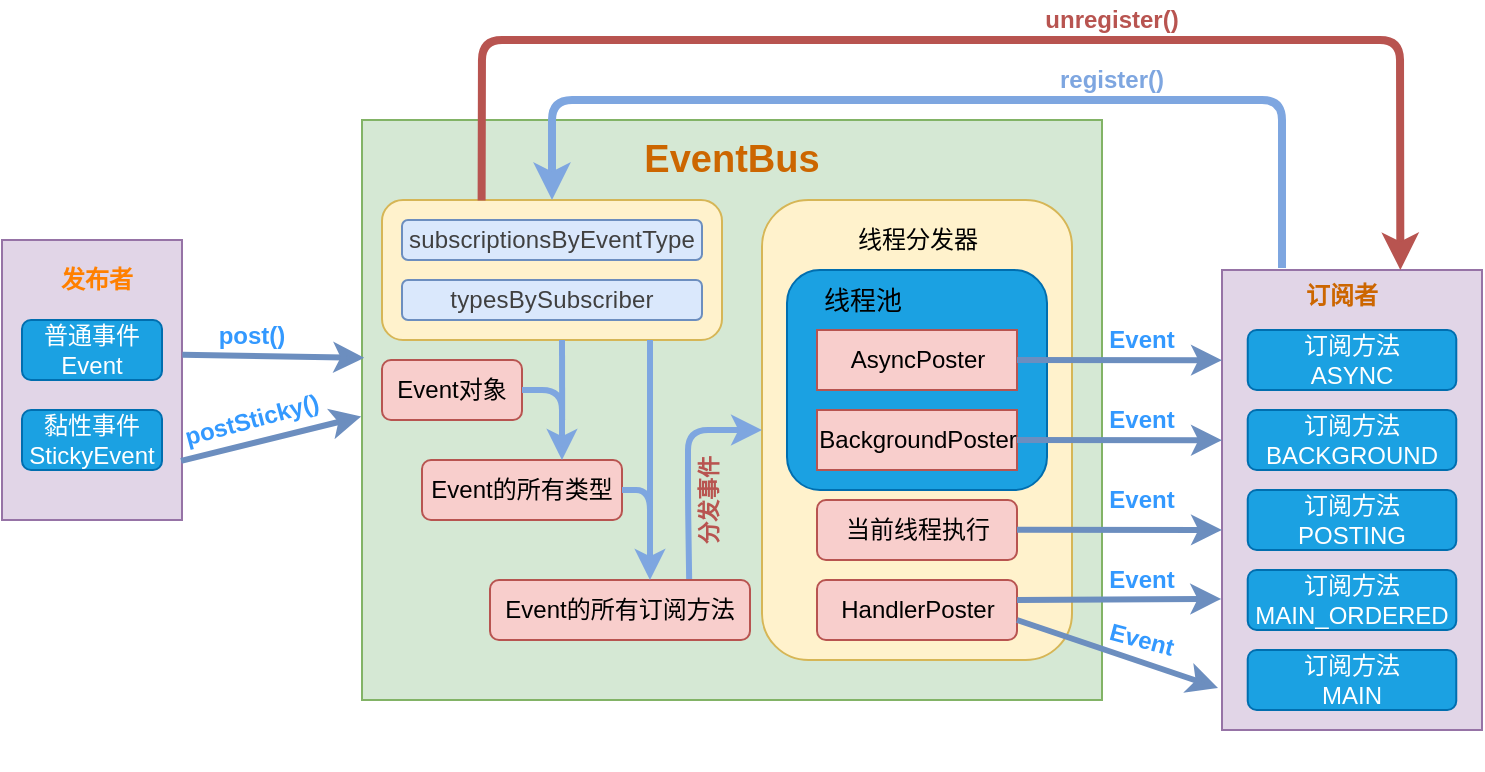<mxfile version="13.4.4" type="device"><diagram id="3RFAK5DL-6EF-x--Kr08" name="第 1 页"><mxGraphModel dx="1221" dy="742" grid="1" gridSize="10" guides="1" tooltips="1" connect="1" arrows="1" fold="1" page="1" pageScale="1" pageWidth="827" pageHeight="1169" background="none" math="0" shadow="0"><root><mxCell id="0"/><mxCell id="1" parent="0"/><mxCell id="QOE0Y0TYGWgXFl1vkaK6-32" value="" style="group;fontStyle=1;rounded=1;" vertex="1" connectable="0" parent="1"><mxGeometry x="650" y="235" width="130" height="250" as="geometry"/></mxCell><mxCell id="QOE0Y0TYGWgXFl1vkaK6-49" value="" style="group;" vertex="1" connectable="0" parent="QOE0Y0TYGWgXFl1vkaK6-32"><mxGeometry width="130" height="230" as="geometry"/></mxCell><mxCell id="paM84MyCZhGXybub31Qv-4" value="" style="whiteSpace=wrap;html=1;fillColor=#e1d5e7;strokeColor=#9673a6;" parent="QOE0Y0TYGWgXFl1vkaK6-49" vertex="1"><mxGeometry width="130" height="230" as="geometry"/></mxCell><mxCell id="paM84MyCZhGXybub31Qv-5" value="订阅者" style="text;html=1;strokeColor=none;fillColor=none;align=center;verticalAlign=middle;whiteSpace=wrap;fontStyle=1;fontColor=#CC6600;" parent="QOE0Y0TYGWgXFl1vkaK6-49" vertex="1"><mxGeometry x="32.5" y="5" width="54.167" height="15" as="geometry"/></mxCell><mxCell id="paM84MyCZhGXybub31Qv-8" value="订阅方法&lt;br&gt;MAIN_ORDERED" style="whiteSpace=wrap;html=1;fillColor=#1ba1e2;strokeColor=#006EAF;fontColor=#ffffff;rounded=1;" parent="QOE0Y0TYGWgXFl1vkaK6-49" vertex="1"><mxGeometry x="12.859" y="150" width="104.271" height="30" as="geometry"/></mxCell><mxCell id="paM84MyCZhGXybub31Qv-11" value="订阅方法&lt;br&gt;ASYNC" style="whiteSpace=wrap;html=1;fillColor=#1ba1e2;strokeColor=#006EAF;fontColor=#ffffff;rounded=1;" parent="QOE0Y0TYGWgXFl1vkaK6-49" vertex="1"><mxGeometry x="12.87" y="30" width="104.271" height="30" as="geometry"/></mxCell><mxCell id="paM84MyCZhGXybub31Qv-7" value="订阅方法&lt;br&gt;MAIN" style="whiteSpace=wrap;html=1;fillColor=#1ba1e2;strokeColor=#006EAF;fontColor=#ffffff;rounded=1;" parent="QOE0Y0TYGWgXFl1vkaK6-49" vertex="1"><mxGeometry x="12.859" y="190" width="104.271" height="30" as="geometry"/></mxCell><mxCell id="paM84MyCZhGXybub31Qv-6" value="订阅方法&lt;br&gt;BACKGROUND" style="whiteSpace=wrap;html=1;fillColor=#1ba1e2;strokeColor=#006EAF;fontColor=#ffffff;rounded=1;" parent="QOE0Y0TYGWgXFl1vkaK6-49" vertex="1"><mxGeometry x="12.859" y="70" width="104.271" height="30" as="geometry"/></mxCell><mxCell id="QOE0Y0TYGWgXFl1vkaK6-31" value="订阅方法&lt;br&gt;POSTING" style="whiteSpace=wrap;html=1;fillColor=#1ba1e2;strokeColor=#006EAF;fontColor=#ffffff;rounded=1;" vertex="1" parent="QOE0Y0TYGWgXFl1vkaK6-49"><mxGeometry x="12.87" y="110" width="104.271" height="30" as="geometry"/></mxCell><mxCell id="paM84MyCZhGXybub31Qv-1" value="" style="whiteSpace=wrap;html=1;fillColor=#d5e8d4;strokeColor=#82b366;" parent="1" vertex="1"><mxGeometry x="220" y="160" width="370" height="290" as="geometry"/></mxCell><mxCell id="QOE0Y0TYGWgXFl1vkaK6-4" value="" style="group;rounded=1;" vertex="1" connectable="0" parent="1"><mxGeometry x="420" y="230" width="155" height="200" as="geometry"/></mxCell><mxCell id="QOE0Y0TYGWgXFl1vkaK6-2" value="" style="whiteSpace=wrap;html=1;fillColor=#fff2cc;strokeColor=#d6b656;rounded=1;" vertex="1" parent="QOE0Y0TYGWgXFl1vkaK6-4"><mxGeometry y="-30" width="155" height="230" as="geometry"/></mxCell><mxCell id="MiGEAOEIe4_aSifyLdNl-1" value="" style="whiteSpace=wrap;html=1;fontSize=15;fontColor=#ffffff;fillColor=#1ba1e2;strokeColor=#006EAF;rounded=1;" parent="QOE0Y0TYGWgXFl1vkaK6-4" vertex="1"><mxGeometry x="12.5" y="5" width="130" height="110" as="geometry"/></mxCell><mxCell id="paM84MyCZhGXybub31Qv-12" value="AsyncPoster" style="whiteSpace=wrap;html=1;fillColor=#f8cecc;strokeColor=#b85450;" parent="QOE0Y0TYGWgXFl1vkaK6-4" vertex="1"><mxGeometry x="27.5" y="35" width="100" height="30" as="geometry"/></mxCell><mxCell id="paM84MyCZhGXybub31Qv-13" value="BackgroundPoster" style="whiteSpace=wrap;html=1;fillColor=#f8cecc;strokeColor=#b85450;" parent="QOE0Y0TYGWgXFl1vkaK6-4" vertex="1"><mxGeometry x="27.5" y="75" width="100" height="30" as="geometry"/></mxCell><mxCell id="paM84MyCZhGXybub31Qv-34" value="当前线程执行" style="whiteSpace=wrap;html=1;fillColor=#f8cecc;strokeColor=#b85450;rounded=1;" parent="QOE0Y0TYGWgXFl1vkaK6-4" vertex="1"><mxGeometry x="27.5" y="120" width="100" height="30" as="geometry"/></mxCell><mxCell id="MiGEAOEIe4_aSifyLdNl-2" value="&lt;font style=&quot;font-size: 13px&quot;&gt;线程池&lt;/font&gt;" style="text;html=1;strokeColor=none;fillColor=none;align=center;verticalAlign=middle;whiteSpace=wrap;" parent="QOE0Y0TYGWgXFl1vkaK6-4" vertex="1"><mxGeometry x="27.5" y="15" width="45" height="10" as="geometry"/></mxCell><mxCell id="QOE0Y0TYGWgXFl1vkaK6-39" value="线程分发器" style="text;html=1;strokeColor=none;fillColor=none;align=center;verticalAlign=middle;whiteSpace=wrap;" vertex="1" parent="QOE0Y0TYGWgXFl1vkaK6-4"><mxGeometry x="42.5" y="-20" width="70" height="20" as="geometry"/></mxCell><mxCell id="paM84MyCZhGXybub31Qv-2" value="HandlerPoster" style="whiteSpace=wrap;html=1;fillColor=#f8cecc;strokeColor=#b85450;rounded=1;" parent="QOE0Y0TYGWgXFl1vkaK6-4" vertex="1"><mxGeometry x="27.5" y="160" width="100" height="30" as="geometry"/></mxCell><mxCell id="QOE0Y0TYGWgXFl1vkaK6-35" value="" style="group;rounded=0;" vertex="1" connectable="0" parent="1"><mxGeometry x="230" y="200" width="170" height="70" as="geometry"/></mxCell><mxCell id="QOE0Y0TYGWgXFl1vkaK6-26" value="" style="group;rounded=1;" vertex="1" connectable="0" parent="QOE0Y0TYGWgXFl1vkaK6-35"><mxGeometry width="170" height="70" as="geometry"/></mxCell><mxCell id="paM84MyCZhGXybub31Qv-35" value="" style="whiteSpace=wrap;html=1;fontSize=15;fillColor=#fff2cc;strokeColor=#d6b656;rounded=1;" parent="QOE0Y0TYGWgXFl1vkaK6-26" vertex="1"><mxGeometry width="170" height="70" as="geometry"/></mxCell><mxCell id="paM84MyCZhGXybub31Qv-20" value="&lt;span style=&quot;color: rgb(64 , 64 , 64) ; line-height: 1.74 ; letter-spacing: 0.008em ; outline-style: none ; overflow-wrap: break-word&quot;&gt;&lt;font style=&quot;font-size: 12px&quot;&gt;subscriptionsByEventType&lt;/font&gt;&lt;/span&gt;" style="text;html=1;strokeColor=#6c8ebf;fillColor=#dae8fc;align=center;verticalAlign=middle;whiteSpace=wrap;rounded=1;" parent="QOE0Y0TYGWgXFl1vkaK6-26" vertex="1"><mxGeometry x="10" y="10" width="150" height="20" as="geometry"/></mxCell><mxCell id="paM84MyCZhGXybub31Qv-21" value="&lt;span style=&quot;color: rgb(64 , 64 , 64) ; line-height: 1.74 ; letter-spacing: 0.008em ; outline-style: none ; overflow-wrap: break-word&quot;&gt;&lt;font style=&quot;font-size: 12px&quot;&gt;typesBySubscriber&lt;/font&gt;&lt;/span&gt;" style="text;html=1;strokeColor=#6c8ebf;fillColor=#dae8fc;align=center;verticalAlign=middle;whiteSpace=wrap;rounded=1;" parent="QOE0Y0TYGWgXFl1vkaK6-26" vertex="1"><mxGeometry x="10" y="40" width="150" height="20" as="geometry"/></mxCell><mxCell id="QOE0Y0TYGWgXFl1vkaK6-46" value="" style="group;rounded=1;fontColor=#CC6600;" vertex="1" connectable="0" parent="1"><mxGeometry x="40" y="220" width="90" height="140" as="geometry"/></mxCell><mxCell id="paM84MyCZhGXybub31Qv-3" value="" style="whiteSpace=wrap;html=1;fillColor=#e1d5e7;strokeColor=#9673a6;" parent="QOE0Y0TYGWgXFl1vkaK6-46" vertex="1"><mxGeometry width="90" height="140" as="geometry"/></mxCell><mxCell id="QOE0Y0TYGWgXFl1vkaK6-41" value="&lt;b&gt;&lt;font color=&quot;#ff8000&quot;&gt;发布者&lt;/font&gt;&lt;/b&gt;" style="text;html=1;strokeColor=none;fillColor=none;align=center;verticalAlign=middle;whiteSpace=wrap;" vertex="1" parent="QOE0Y0TYGWgXFl1vkaK6-46"><mxGeometry x="25" y="10" width="45" height="20" as="geometry"/></mxCell><mxCell id="QOE0Y0TYGWgXFl1vkaK6-42" value="普通事件&lt;br&gt;Event" style="whiteSpace=wrap;html=1;fillColor=#1ba1e2;strokeColor=#006EAF;fontColor=#ffffff;rounded=1;" vertex="1" parent="QOE0Y0TYGWgXFl1vkaK6-46"><mxGeometry x="10" y="40" width="70" height="30" as="geometry"/></mxCell><mxCell id="QOE0Y0TYGWgXFl1vkaK6-44" value="黏性事件StickyEvent" style="whiteSpace=wrap;html=1;fillColor=#1ba1e2;strokeColor=#006EAF;fontColor=#ffffff;rounded=1;" vertex="1" parent="QOE0Y0TYGWgXFl1vkaK6-46"><mxGeometry x="10" y="85" width="70" height="30" as="geometry"/></mxCell><mxCell id="QOE0Y0TYGWgXFl1vkaK6-51" value="Event的所有订阅方法" style="whiteSpace=wrap;html=1;fillColor=#f8cecc;strokeColor=#b85450;rotation=0;rounded=1;" vertex="1" parent="1"><mxGeometry x="284" y="390" width="130" height="30" as="geometry"/></mxCell><mxCell id="QOE0Y0TYGWgXFl1vkaK6-52" value="Event的所有类型" style="whiteSpace=wrap;html=1;fillColor=#f8cecc;strokeColor=#b85450;rotation=0;rounded=1;glass=0;sketch=0;shadow=0;" vertex="1" parent="1"><mxGeometry x="250" y="330" width="100" height="30" as="geometry"/></mxCell><mxCell id="QOE0Y0TYGWgXFl1vkaK6-57" value="" style="group;rotation=-5;" vertex="1" connectable="0" parent="1"><mxGeometry x="150" y="260" width="30" height="10" as="geometry"/></mxCell><mxCell id="QOE0Y0TYGWgXFl1vkaK6-58" value="" style="group;rotation=-20;fontColor=#00FF00;" vertex="1" connectable="0" parent="1"><mxGeometry x="130" y="300" width="70" height="20" as="geometry"/></mxCell><mxCell id="QOE0Y0TYGWgXFl1vkaK6-60" value="postSticky()" style="text;html=1;align=center;verticalAlign=middle;whiteSpace=wrap;rotation=-15;fontStyle=1;fontColor=#3399FF;" vertex="1" parent="QOE0Y0TYGWgXFl1vkaK6-58"><mxGeometry width="70" height="20" as="geometry"/></mxCell><mxCell id="QOE0Y0TYGWgXFl1vkaK6-59" value="" style="endArrow=classic;html=1;exitX=0.995;exitY=0.789;exitDx=0;exitDy=0;exitPerimeter=0;entryX=-0.001;entryY=0.511;entryDx=0;entryDy=0;entryPerimeter=0;fillColor=#dae8fc;strokeColor=#6c8ebf;strokeWidth=3;gradientColor=#7ea6e0;" edge="1" parent="1" source="paM84MyCZhGXybub31Qv-3" target="paM84MyCZhGXybub31Qv-1"><mxGeometry width="50" height="50" relative="1" as="geometry"><mxPoint x="150" y="390" as="sourcePoint"/><mxPoint x="200" y="340" as="targetPoint"/></mxGeometry></mxCell><mxCell id="QOE0Y0TYGWgXFl1vkaK6-65" value="Event" style="text;html=1;strokeColor=none;fillColor=none;align=center;verticalAlign=middle;whiteSpace=wrap;fontColor=#3399FF;fontStyle=1" vertex="1" parent="1"><mxGeometry x="590" y="260" width="40" height="20" as="geometry"/></mxCell><mxCell id="QOE0Y0TYGWgXFl1vkaK6-67" value="Event" style="text;html=1;strokeColor=none;fillColor=none;align=center;verticalAlign=middle;whiteSpace=wrap;fontStyle=1;fontColor=#3399FF;" vertex="1" parent="1"><mxGeometry x="590" y="300" width="40" height="20" as="geometry"/></mxCell><mxCell id="QOE0Y0TYGWgXFl1vkaK6-75" value="" style="endArrow=classic;html=1;entryX=0;entryY=0.196;entryDx=0;entryDy=0;entryPerimeter=0;exitX=1;exitY=0.5;exitDx=0;exitDy=0;strokeWidth=3;gradientColor=#7ea6e0;fillColor=#dae8fc;strokeColor=#6c8ebf;" edge="1" parent="1" source="paM84MyCZhGXybub31Qv-12" target="paM84MyCZhGXybub31Qv-4"><mxGeometry width="50" height="50" relative="1" as="geometry"><mxPoint x="590" y="280" as="sourcePoint"/><mxPoint x="600" y="230" as="targetPoint"/></mxGeometry></mxCell><mxCell id="QOE0Y0TYGWgXFl1vkaK6-76" value="" style="endArrow=classic;html=1;entryX=0;entryY=0.37;entryDx=0;entryDy=0;entryPerimeter=0;exitX=1;exitY=0.5;exitDx=0;exitDy=0;gradientColor=#7ea6e0;fillColor=#dae8fc;strokeColor=#6c8ebf;strokeWidth=3;" edge="1" parent="1" target="paM84MyCZhGXybub31Qv-4"><mxGeometry width="50" height="50" relative="1" as="geometry"><mxPoint x="547.5" y="320" as="sourcePoint"/><mxPoint x="640" y="320.08" as="targetPoint"/></mxGeometry></mxCell><mxCell id="QOE0Y0TYGWgXFl1vkaK6-78" value="" style="endArrow=classic;html=1;entryX=0;entryY=0.565;entryDx=0;entryDy=0;entryPerimeter=0;exitX=1;exitY=0.5;exitDx=0;exitDy=0;gradientColor=#7ea6e0;fillColor=#dae8fc;strokeColor=#6c8ebf;strokeWidth=3;" edge="1" parent="1" target="paM84MyCZhGXybub31Qv-4"><mxGeometry width="50" height="50" relative="1" as="geometry"><mxPoint x="547.5" y="364.83" as="sourcePoint"/><mxPoint x="640" y="364.91" as="targetPoint"/></mxGeometry></mxCell><mxCell id="QOE0Y0TYGWgXFl1vkaK6-79" value="" style="endArrow=classic;html=1;entryX=-0.003;entryY=0.715;entryDx=0;entryDy=0;entryPerimeter=0;exitX=1;exitY=0.5;exitDx=0;exitDy=0;gradientColor=#7ea6e0;fillColor=#dae8fc;strokeColor=#6c8ebf;strokeWidth=3;" edge="1" parent="1" target="paM84MyCZhGXybub31Qv-4"><mxGeometry width="50" height="50" relative="1" as="geometry"><mxPoint x="547.5" y="400" as="sourcePoint"/><mxPoint x="640" y="400.08" as="targetPoint"/></mxGeometry></mxCell><mxCell id="QOE0Y0TYGWgXFl1vkaK6-80" value="" style="endArrow=classic;html=1;exitX=1;exitY=0.5;exitDx=0;exitDy=0;strokeWidth=3;gradientColor=#7ea6e0;fillColor=#dae8fc;strokeColor=#6c8ebf;" edge="1" parent="1"><mxGeometry width="50" height="50" relative="1" as="geometry"><mxPoint x="547.5" y="410" as="sourcePoint"/><mxPoint x="648" y="444" as="targetPoint"/></mxGeometry></mxCell><mxCell id="QOE0Y0TYGWgXFl1vkaK6-81" value="Event" style="text;html=1;strokeColor=none;fillColor=none;align=center;verticalAlign=middle;whiteSpace=wrap;fontStyle=1;fontColor=#3399FF;" vertex="1" parent="1"><mxGeometry x="590" y="340" width="40" height="20" as="geometry"/></mxCell><mxCell id="QOE0Y0TYGWgXFl1vkaK6-82" value="Event" style="text;html=1;strokeColor=none;fillColor=none;align=center;verticalAlign=middle;whiteSpace=wrap;fontStyle=1;fontColor=#3399FF;" vertex="1" parent="1"><mxGeometry x="590" y="380" width="40" height="20" as="geometry"/></mxCell><mxCell id="QOE0Y0TYGWgXFl1vkaK6-83" value="Event" style="text;html=1;strokeColor=none;fillColor=none;align=center;verticalAlign=middle;whiteSpace=wrap;rotation=15;fontColor=#3399FF;fontStyle=1" vertex="1" parent="1"><mxGeometry x="590" y="410" width="40" height="20" as="geometry"/></mxCell><mxCell id="QOE0Y0TYGWgXFl1vkaK6-96" value="" style="endArrow=classic;html=1;exitX=0.293;exitY=0.003;exitDx=0;exitDy=0;exitPerimeter=0;strokeWidth=4;fillColor=#f8cecc;strokeColor=#b85450;entryX=0.686;entryY=0;entryDx=0;entryDy=0;entryPerimeter=0;" edge="1" parent="1" source="paM84MyCZhGXybub31Qv-35" target="paM84MyCZhGXybub31Qv-4"><mxGeometry width="50" height="50" relative="1" as="geometry"><mxPoint x="280" y="190" as="sourcePoint"/><mxPoint x="730" y="120" as="targetPoint"/><Array as="points"><mxPoint x="280" y="120"/><mxPoint x="380" y="120"/><mxPoint x="480" y="120"/><mxPoint x="739" y="120"/></Array></mxGeometry></mxCell><mxCell id="QOE0Y0TYGWgXFl1vkaK6-97" value="" style="endArrow=classic;html=1;entryX=0.5;entryY=0;entryDx=0;entryDy=0;strokeWidth=4;shadow=0;strokeColor=#7EA6E0;" edge="1" parent="1" target="paM84MyCZhGXybub31Qv-35"><mxGeometry width="50" height="50" relative="1" as="geometry"><mxPoint x="680" y="234" as="sourcePoint"/><mxPoint x="350" y="150" as="targetPoint"/><Array as="points"><mxPoint x="680" y="190"/><mxPoint x="680" y="150"/><mxPoint x="315" y="150"/></Array></mxGeometry></mxCell><mxCell id="QOE0Y0TYGWgXFl1vkaK6-101" value="&lt;b&gt;unregister()&lt;/b&gt;" style="text;html=1;strokeColor=none;fillColor=none;align=center;verticalAlign=middle;whiteSpace=wrap;rounded=0;fontColor=#B85450;" vertex="1" parent="1"><mxGeometry x="560" y="100" width="70" height="20" as="geometry"/></mxCell><mxCell id="QOE0Y0TYGWgXFl1vkaK6-102" value="&lt;b&gt;register()&lt;/b&gt;" style="text;html=1;strokeColor=none;fillColor=none;align=center;verticalAlign=middle;whiteSpace=wrap;rounded=0;fontColor=#7EA6E0;" vertex="1" parent="1"><mxGeometry x="560" y="130" width="70" height="20" as="geometry"/></mxCell><mxCell id="QOE0Y0TYGWgXFl1vkaK6-103" value="Event对象" style="whiteSpace=wrap;html=1;fillColor=#f8cecc;strokeColor=#b85450;rotation=0;rounded=1;" vertex="1" parent="1"><mxGeometry x="230" y="280" width="70" height="30" as="geometry"/></mxCell><mxCell id="QOE0Y0TYGWgXFl1vkaK6-56" value="post()" style="text;html=1;align=center;verticalAlign=middle;whiteSpace=wrap;rotation=0;fontColor=#3399FF;fontStyle=1" vertex="1" parent="1"><mxGeometry x="150" y="265" width="30" height="5" as="geometry"/></mxCell><mxCell id="QOE0Y0TYGWgXFl1vkaK6-121" value="" style="endArrow=classic;html=1;shadow=0;strokeColor=#7EA6E0;strokeWidth=3;exitX=1;exitY=0.5;exitDx=0;exitDy=0;entryX=0.75;entryY=0;entryDx=0;entryDy=0;" edge="1" parent="1"><mxGeometry width="50" height="50" relative="1" as="geometry"><mxPoint x="300" y="295" as="sourcePoint"/><mxPoint x="320" y="330" as="targetPoint"/><Array as="points"><mxPoint x="320" y="295"/></Array></mxGeometry></mxCell><mxCell id="QOE0Y0TYGWgXFl1vkaK6-126" value="" style="endArrow=none;html=1;shadow=0;strokeColor=#7EA6E0;strokeWidth=3;" edge="1" parent="1"><mxGeometry width="50" height="50" relative="1" as="geometry"><mxPoint x="364" y="360" as="sourcePoint"/><mxPoint x="364" y="270" as="targetPoint"/></mxGeometry></mxCell><mxCell id="QOE0Y0TYGWgXFl1vkaK6-127" value="" style="endArrow=classic;html=1;shadow=0;strokeColor=#7EA6E0;strokeWidth=3;" edge="1" parent="1"><mxGeometry width="50" height="50" relative="1" as="geometry"><mxPoint x="350" y="345" as="sourcePoint"/><mxPoint x="364" y="390" as="targetPoint"/><Array as="points"><mxPoint x="364" y="345"/></Array></mxGeometry></mxCell><mxCell id="QOE0Y0TYGWgXFl1vkaK6-129" value="" style="endArrow=none;html=1;shadow=0;strokeColor=#7EA6E0;strokeWidth=3;" edge="1" parent="1"><mxGeometry width="50" height="50" relative="1" as="geometry"><mxPoint x="320.08" y="310" as="sourcePoint"/><mxPoint x="320" y="270" as="targetPoint"/></mxGeometry></mxCell><mxCell id="QOE0Y0TYGWgXFl1vkaK6-131" value="EventBus" style="text;html=1;strokeColor=none;fillColor=none;align=center;verticalAlign=middle;whiteSpace=wrap;rounded=0;shadow=0;glass=0;sketch=0;fontColor=#CC6600;fontStyle=1;fontSize=19;" vertex="1" parent="1"><mxGeometry x="355" y="170" width="100" height="20" as="geometry"/></mxCell><mxCell id="QOE0Y0TYGWgXFl1vkaK6-55" value="" style="endArrow=classic;html=1;exitX=1.002;exitY=0.41;exitDx=0;exitDy=0;exitPerimeter=0;curved=1;fillColor=#dae8fc;strokeColor=#6c8ebf;strokeWidth=3;gradientColor=#7ea6e0;entryX=0.003;entryY=0.41;entryDx=0;entryDy=0;entryPerimeter=0;" edge="1" parent="1" source="paM84MyCZhGXybub31Qv-3" target="paM84MyCZhGXybub31Qv-1"><mxGeometry width="50" height="50" relative="1" as="geometry"><mxPoint x="131" y="278" as="sourcePoint"/><mxPoint x="219" y="283" as="targetPoint"/></mxGeometry></mxCell><mxCell id="QOE0Y0TYGWgXFl1vkaK6-132" value="分发事件" style="text;html=1;strokeColor=none;fillColor=none;align=center;verticalAlign=middle;whiteSpace=wrap;rounded=0;shadow=0;glass=0;sketch=0;fontSize=11;fontColor=#B85450;rotation=-90;fontStyle=1" vertex="1" parent="1"><mxGeometry x="366" y="340" width="54" height="20" as="geometry"/></mxCell><mxCell id="QOE0Y0TYGWgXFl1vkaK6-122" value="" style="endArrow=classic;html=1;shadow=0;strokeColor=#7EA6E0;strokeWidth=3;exitX=0.766;exitY=-0.018;exitDx=0;exitDy=0;exitPerimeter=0;" edge="1" parent="1" source="QOE0Y0TYGWgXFl1vkaK6-51" target="QOE0Y0TYGWgXFl1vkaK6-2"><mxGeometry width="50" height="50" relative="1" as="geometry"><mxPoint x="382.5" y="380" as="sourcePoint"/><mxPoint x="432.5" y="330" as="targetPoint"/><Array as="points"><mxPoint x="383" y="350"/><mxPoint x="383" y="315"/></Array></mxGeometry></mxCell></root></mxGraphModel></diagram></mxfile>